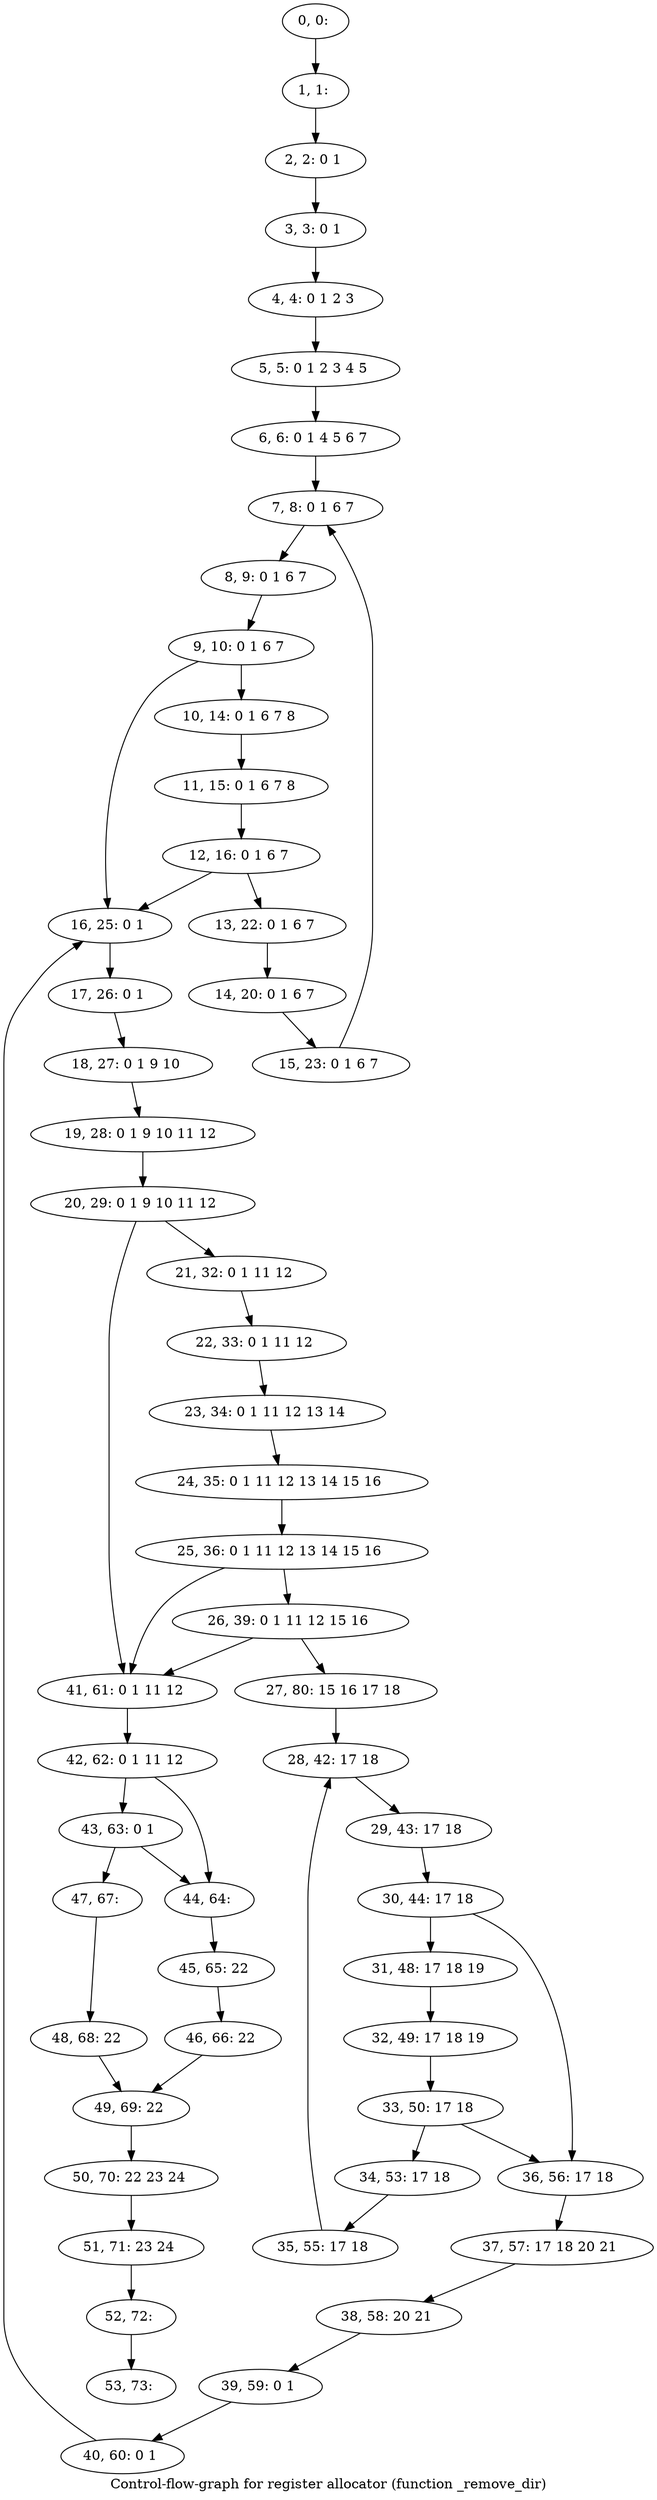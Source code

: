 digraph G {
graph [label="Control-flow-graph for register allocator (function _remove_dir)"]
0[label="0, 0: "];
1[label="1, 1: "];
2[label="2, 2: 0 1 "];
3[label="3, 3: 0 1 "];
4[label="4, 4: 0 1 2 3 "];
5[label="5, 5: 0 1 2 3 4 5 "];
6[label="6, 6: 0 1 4 5 6 7 "];
7[label="7, 8: 0 1 6 7 "];
8[label="8, 9: 0 1 6 7 "];
9[label="9, 10: 0 1 6 7 "];
10[label="10, 14: 0 1 6 7 8 "];
11[label="11, 15: 0 1 6 7 8 "];
12[label="12, 16: 0 1 6 7 "];
13[label="13, 22: 0 1 6 7 "];
14[label="14, 20: 0 1 6 7 "];
15[label="15, 23: 0 1 6 7 "];
16[label="16, 25: 0 1 "];
17[label="17, 26: 0 1 "];
18[label="18, 27: 0 1 9 10 "];
19[label="19, 28: 0 1 9 10 11 12 "];
20[label="20, 29: 0 1 9 10 11 12 "];
21[label="21, 32: 0 1 11 12 "];
22[label="22, 33: 0 1 11 12 "];
23[label="23, 34: 0 1 11 12 13 14 "];
24[label="24, 35: 0 1 11 12 13 14 15 16 "];
25[label="25, 36: 0 1 11 12 13 14 15 16 "];
26[label="26, 39: 0 1 11 12 15 16 "];
27[label="27, 80: 15 16 17 18 "];
28[label="28, 42: 17 18 "];
29[label="29, 43: 17 18 "];
30[label="30, 44: 17 18 "];
31[label="31, 48: 17 18 19 "];
32[label="32, 49: 17 18 19 "];
33[label="33, 50: 17 18 "];
34[label="34, 53: 17 18 "];
35[label="35, 55: 17 18 "];
36[label="36, 56: 17 18 "];
37[label="37, 57: 17 18 20 21 "];
38[label="38, 58: 20 21 "];
39[label="39, 59: 0 1 "];
40[label="40, 60: 0 1 "];
41[label="41, 61: 0 1 11 12 "];
42[label="42, 62: 0 1 11 12 "];
43[label="43, 63: 0 1 "];
44[label="44, 64: "];
45[label="45, 65: 22 "];
46[label="46, 66: 22 "];
47[label="47, 67: "];
48[label="48, 68: 22 "];
49[label="49, 69: 22 "];
50[label="50, 70: 22 23 24 "];
51[label="51, 71: 23 24 "];
52[label="52, 72: "];
53[label="53, 73: "];
0->1 ;
1->2 ;
2->3 ;
3->4 ;
4->5 ;
5->6 ;
6->7 ;
7->8 ;
8->9 ;
9->10 ;
9->16 ;
10->11 ;
11->12 ;
12->13 ;
12->16 ;
13->14 ;
14->15 ;
15->7 ;
16->17 ;
17->18 ;
18->19 ;
19->20 ;
20->21 ;
20->41 ;
21->22 ;
22->23 ;
23->24 ;
24->25 ;
25->26 ;
25->41 ;
26->27 ;
26->41 ;
27->28 ;
28->29 ;
29->30 ;
30->31 ;
30->36 ;
31->32 ;
32->33 ;
33->34 ;
33->36 ;
34->35 ;
35->28 ;
36->37 ;
37->38 ;
38->39 ;
39->40 ;
40->16 ;
41->42 ;
42->43 ;
42->44 ;
43->44 ;
43->47 ;
44->45 ;
45->46 ;
46->49 ;
47->48 ;
48->49 ;
49->50 ;
50->51 ;
51->52 ;
52->53 ;
}
